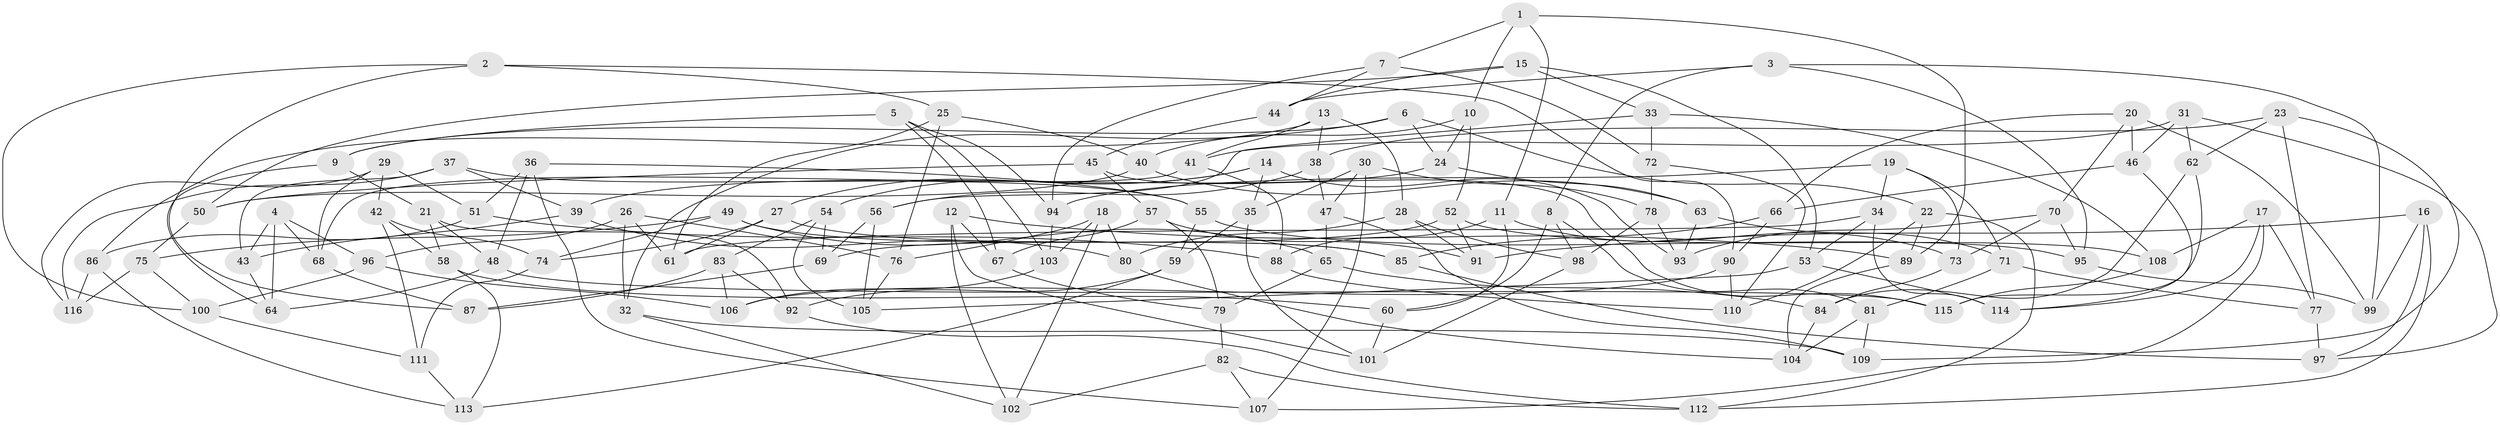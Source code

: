 // coarse degree distribution, {9: 0.11428571428571428, 10: 0.05714285714285714, 6: 0.14285714285714285, 8: 0.2, 7: 0.14285714285714285, 11: 0.05714285714285714, 5: 0.11428571428571428, 4: 0.14285714285714285, 3: 0.02857142857142857}
// Generated by graph-tools (version 1.1) at 2025/53/03/04/25 22:53:43]
// undirected, 116 vertices, 232 edges
graph export_dot {
  node [color=gray90,style=filled];
  1;
  2;
  3;
  4;
  5;
  6;
  7;
  8;
  9;
  10;
  11;
  12;
  13;
  14;
  15;
  16;
  17;
  18;
  19;
  20;
  21;
  22;
  23;
  24;
  25;
  26;
  27;
  28;
  29;
  30;
  31;
  32;
  33;
  34;
  35;
  36;
  37;
  38;
  39;
  40;
  41;
  42;
  43;
  44;
  45;
  46;
  47;
  48;
  49;
  50;
  51;
  52;
  53;
  54;
  55;
  56;
  57;
  58;
  59;
  60;
  61;
  62;
  63;
  64;
  65;
  66;
  67;
  68;
  69;
  70;
  71;
  72;
  73;
  74;
  75;
  76;
  77;
  78;
  79;
  80;
  81;
  82;
  83;
  84;
  85;
  86;
  87;
  88;
  89;
  90;
  91;
  92;
  93;
  94;
  95;
  96;
  97;
  98;
  99;
  100;
  101;
  102;
  103;
  104;
  105;
  106;
  107;
  108;
  109;
  110;
  111;
  112;
  113;
  114;
  115;
  116;
  1 -- 89;
  1 -- 7;
  1 -- 10;
  1 -- 11;
  2 -- 100;
  2 -- 87;
  2 -- 25;
  2 -- 90;
  3 -- 44;
  3 -- 99;
  3 -- 95;
  3 -- 8;
  4 -- 68;
  4 -- 64;
  4 -- 96;
  4 -- 43;
  5 -- 103;
  5 -- 9;
  5 -- 94;
  5 -- 67;
  6 -- 22;
  6 -- 9;
  6 -- 32;
  6 -- 24;
  7 -- 72;
  7 -- 94;
  7 -- 44;
  8 -- 81;
  8 -- 98;
  8 -- 60;
  9 -- 64;
  9 -- 21;
  10 -- 52;
  10 -- 24;
  10 -- 40;
  11 -- 88;
  11 -- 73;
  11 -- 60;
  12 -- 101;
  12 -- 67;
  12 -- 89;
  12 -- 102;
  13 -- 41;
  13 -- 28;
  13 -- 86;
  13 -- 38;
  14 -- 93;
  14 -- 54;
  14 -- 35;
  14 -- 27;
  15 -- 33;
  15 -- 53;
  15 -- 44;
  15 -- 50;
  16 -- 112;
  16 -- 97;
  16 -- 99;
  16 -- 91;
  17 -- 107;
  17 -- 108;
  17 -- 114;
  17 -- 77;
  18 -- 76;
  18 -- 80;
  18 -- 102;
  18 -- 103;
  19 -- 73;
  19 -- 34;
  19 -- 71;
  19 -- 94;
  20 -- 66;
  20 -- 70;
  20 -- 99;
  20 -- 46;
  21 -- 92;
  21 -- 58;
  21 -- 48;
  22 -- 89;
  22 -- 110;
  22 -- 112;
  23 -- 109;
  23 -- 38;
  23 -- 77;
  23 -- 62;
  24 -- 39;
  24 -- 63;
  25 -- 61;
  25 -- 40;
  25 -- 76;
  26 -- 32;
  26 -- 76;
  26 -- 96;
  26 -- 61;
  27 -- 61;
  27 -- 85;
  27 -- 74;
  28 -- 91;
  28 -- 98;
  28 -- 80;
  29 -- 116;
  29 -- 68;
  29 -- 51;
  29 -- 42;
  30 -- 78;
  30 -- 47;
  30 -- 107;
  30 -- 35;
  31 -- 46;
  31 -- 41;
  31 -- 97;
  31 -- 62;
  32 -- 102;
  32 -- 109;
  33 -- 72;
  33 -- 56;
  33 -- 108;
  34 -- 114;
  34 -- 53;
  34 -- 61;
  35 -- 59;
  35 -- 101;
  36 -- 51;
  36 -- 107;
  36 -- 55;
  36 -- 48;
  37 -- 116;
  37 -- 43;
  37 -- 55;
  37 -- 39;
  38 -- 56;
  38 -- 47;
  39 -- 80;
  39 -- 43;
  40 -- 63;
  40 -- 50;
  41 -- 68;
  41 -- 88;
  42 -- 111;
  42 -- 58;
  42 -- 74;
  43 -- 64;
  44 -- 45;
  45 -- 57;
  45 -- 50;
  45 -- 115;
  46 -- 66;
  46 -- 114;
  47 -- 65;
  47 -- 109;
  48 -- 64;
  48 -- 115;
  49 -- 75;
  49 -- 85;
  49 -- 65;
  49 -- 74;
  50 -- 75;
  51 -- 86;
  51 -- 88;
  52 -- 69;
  52 -- 108;
  52 -- 91;
  53 -- 114;
  53 -- 105;
  54 -- 105;
  54 -- 69;
  54 -- 83;
  55 -- 59;
  55 -- 95;
  56 -- 105;
  56 -- 69;
  57 -- 91;
  57 -- 67;
  57 -- 79;
  58 -- 113;
  58 -- 60;
  59 -- 92;
  59 -- 113;
  60 -- 101;
  62 -- 115;
  62 -- 84;
  63 -- 93;
  63 -- 71;
  65 -- 84;
  65 -- 79;
  66 -- 85;
  66 -- 90;
  67 -- 79;
  68 -- 87;
  69 -- 87;
  70 -- 95;
  70 -- 93;
  70 -- 73;
  71 -- 81;
  71 -- 77;
  72 -- 110;
  72 -- 78;
  73 -- 84;
  74 -- 111;
  75 -- 100;
  75 -- 116;
  76 -- 105;
  77 -- 97;
  78 -- 98;
  78 -- 93;
  79 -- 82;
  80 -- 104;
  81 -- 104;
  81 -- 109;
  82 -- 107;
  82 -- 102;
  82 -- 112;
  83 -- 92;
  83 -- 106;
  83 -- 87;
  84 -- 104;
  85 -- 97;
  86 -- 116;
  86 -- 113;
  88 -- 110;
  89 -- 104;
  90 -- 110;
  90 -- 106;
  92 -- 112;
  94 -- 103;
  95 -- 99;
  96 -- 100;
  96 -- 106;
  98 -- 101;
  100 -- 111;
  103 -- 106;
  108 -- 115;
  111 -- 113;
}
